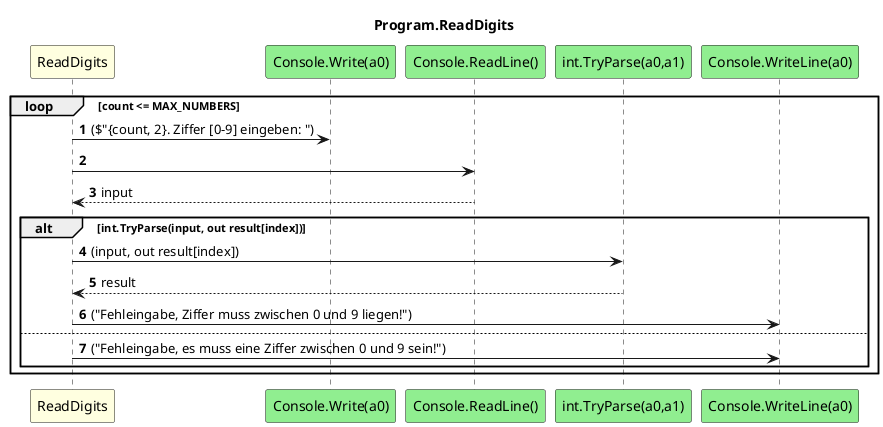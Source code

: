 @startuml Program.ReadDigits
title Program.ReadDigits
participant "ReadDigits" as ReadDigits #LightYellow
participant "Console.Write(a0)" as Console_Write_a0 #LightGreen
participant "Console.ReadLine()" as Console_ReadLine #LightGreen
participant "int.TryParse(a0,a1)" as int_TryParse_a0_a1 #LightGreen
participant "Console.WriteLine(a0)" as Console_WriteLine_a0 #LightGreen
autonumber
loop count <= MAX_NUMBERS
    ReadDigits -> Console_Write_a0 : ($"{count, 2}. Ziffer [0-9] eingeben: ")
    ReadDigits -> Console_ReadLine
    Console_ReadLine --> ReadDigits : input
    alt int.TryParse(input, out result[index])
        ReadDigits -> int_TryParse_a0_a1 : (input, out result[index])
        int_TryParse_a0_a1 --> ReadDigits : result
        ReadDigits -> Console_WriteLine_a0 : ("Fehleingabe, Ziffer muss zwischen 0 und 9 liegen!")
        else
            ReadDigits -> Console_WriteLine_a0 : ("Fehleingabe, es muss eine Ziffer zwischen 0 und 9 sein!")
    end
end
@enduml
